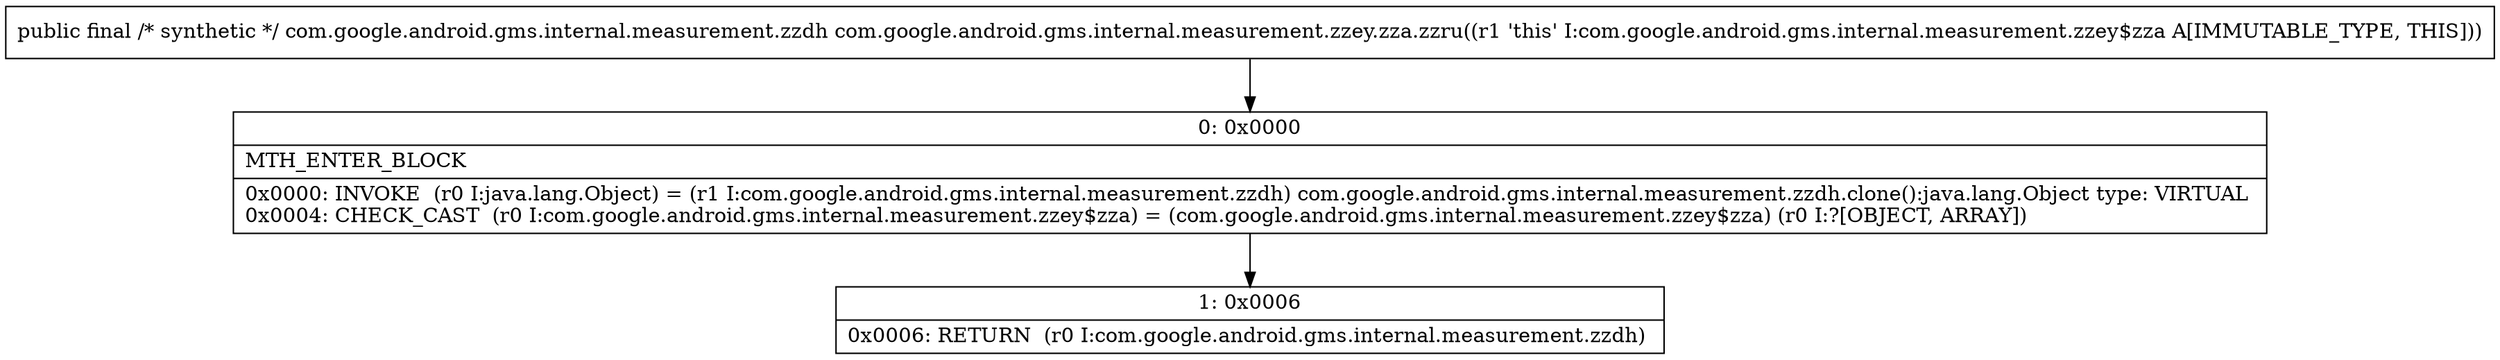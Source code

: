 digraph "CFG forcom.google.android.gms.internal.measurement.zzey.zza.zzru()Lcom\/google\/android\/gms\/internal\/measurement\/zzdh;" {
Node_0 [shape=record,label="{0\:\ 0x0000|MTH_ENTER_BLOCK\l|0x0000: INVOKE  (r0 I:java.lang.Object) = (r1 I:com.google.android.gms.internal.measurement.zzdh) com.google.android.gms.internal.measurement.zzdh.clone():java.lang.Object type: VIRTUAL \l0x0004: CHECK_CAST  (r0 I:com.google.android.gms.internal.measurement.zzey$zza) = (com.google.android.gms.internal.measurement.zzey$zza) (r0 I:?[OBJECT, ARRAY]) \l}"];
Node_1 [shape=record,label="{1\:\ 0x0006|0x0006: RETURN  (r0 I:com.google.android.gms.internal.measurement.zzdh) \l}"];
MethodNode[shape=record,label="{public final \/* synthetic *\/ com.google.android.gms.internal.measurement.zzdh com.google.android.gms.internal.measurement.zzey.zza.zzru((r1 'this' I:com.google.android.gms.internal.measurement.zzey$zza A[IMMUTABLE_TYPE, THIS])) }"];
MethodNode -> Node_0;
Node_0 -> Node_1;
}


